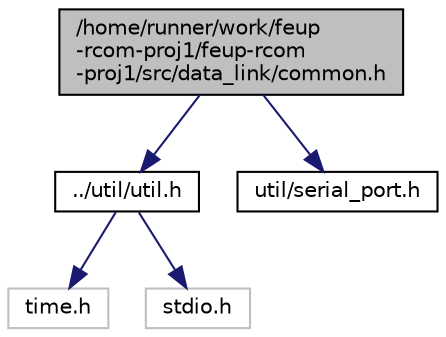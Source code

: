 digraph "/home/runner/work/feup-rcom-proj1/feup-rcom-proj1/src/data_link/common.h"
{
  edge [fontname="Helvetica",fontsize="10",labelfontname="Helvetica",labelfontsize="10"];
  node [fontname="Helvetica",fontsize="10",shape=record];
  Node0 [label="/home/runner/work/feup\l-rcom-proj1/feup-rcom\l-proj1/src/data_link/common.h",height=0.2,width=0.4,color="black", fillcolor="grey75", style="filled", fontcolor="black"];
  Node0 -> Node1 [color="midnightblue",fontsize="10",style="solid",fontname="Helvetica"];
  Node1 [label="../util/util.h",height=0.2,width=0.4,color="black", fillcolor="white", style="filled",URL="$util_8h.html",tooltip="Defines useful flags and functions for daily C. "];
  Node1 -> Node2 [color="midnightblue",fontsize="10",style="solid",fontname="Helvetica"];
  Node2 [label="time.h",height=0.2,width=0.4,color="grey75", fillcolor="white", style="filled"];
  Node1 -> Node3 [color="midnightblue",fontsize="10",style="solid",fontname="Helvetica"];
  Node3 [label="stdio.h",height=0.2,width=0.4,color="grey75", fillcolor="white", style="filled"];
  Node0 -> Node4 [color="midnightblue",fontsize="10",style="solid",fontname="Helvetica"];
  Node4 [label="util/serial_port.h",height=0.2,width=0.4,color="black", fillcolor="white", style="filled",URL="$serial__port_8h.html",tooltip="Defines flags related to the data link. "];
}
